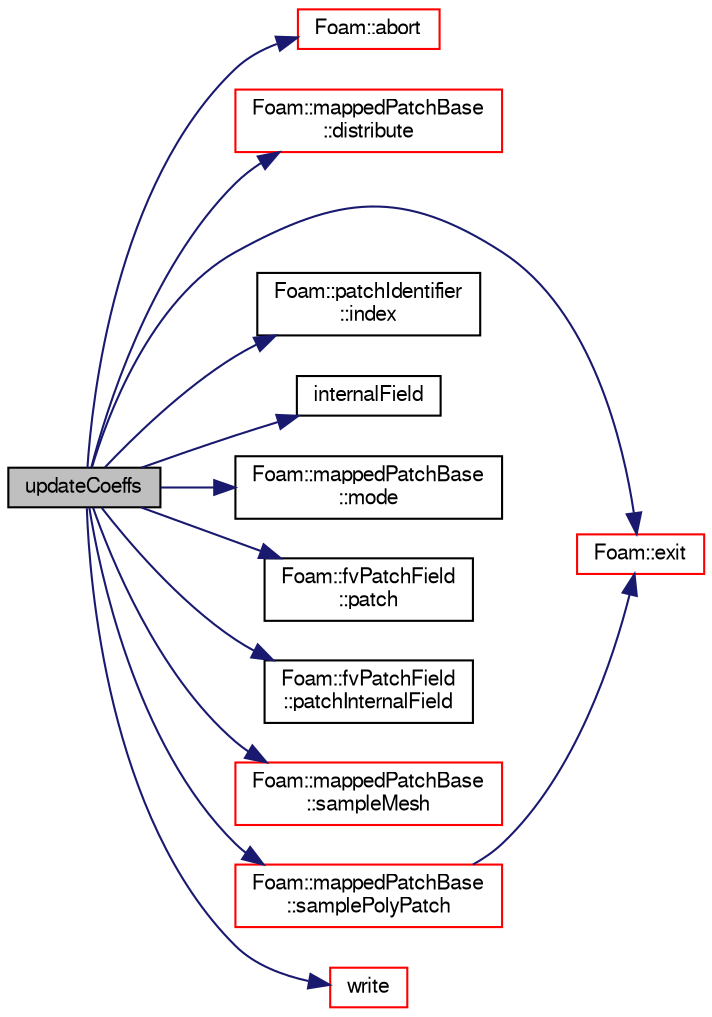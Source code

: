 digraph "updateCoeffs"
{
  bgcolor="transparent";
  edge [fontname="FreeSans",fontsize="10",labelfontname="FreeSans",labelfontsize="10"];
  node [fontname="FreeSans",fontsize="10",shape=record];
  rankdir="LR";
  Node483 [label="updateCoeffs",height=0.2,width=0.4,color="black", fillcolor="grey75", style="filled", fontcolor="black"];
  Node483 -> Node484 [color="midnightblue",fontsize="10",style="solid",fontname="FreeSans"];
  Node484 [label="Foam::abort",height=0.2,width=0.4,color="red",URL="$a21124.html#a447107a607d03e417307c203fa5fb44b"];
  Node483 -> Node527 [color="midnightblue",fontsize="10",style="solid",fontname="FreeSans"];
  Node527 [label="Foam::mappedPatchBase\l::distribute",height=0.2,width=0.4,color="red",URL="$a25094.html#abc1fef854aa7627739504e6f5408dd79",tooltip="Wrapper around map/interpolate data distribution. "];
  Node483 -> Node530 [color="midnightblue",fontsize="10",style="solid",fontname="FreeSans"];
  Node530 [label="Foam::exit",height=0.2,width=0.4,color="red",URL="$a21124.html#a06ca7250d8e89caf05243ec094843642"];
  Node483 -> Node827 [color="midnightblue",fontsize="10",style="solid",fontname="FreeSans"];
  Node827 [label="Foam::patchIdentifier\l::index",height=0.2,width=0.4,color="black",URL="$a27122.html#a4a438520bb14406481732edc13c119c7",tooltip="Return the index of this patch in the boundaryMesh. "];
  Node483 -> Node828 [color="midnightblue",fontsize="10",style="solid",fontname="FreeSans"];
  Node828 [label="internalField",height=0.2,width=0.4,color="black",URL="$a01253.html#a8ebe4b4fc9818c2626b9c98a7ef1a16a"];
  Node483 -> Node829 [color="midnightblue",fontsize="10",style="solid",fontname="FreeSans"];
  Node829 [label="Foam::mappedPatchBase\l::mode",height=0.2,width=0.4,color="black",URL="$a25094.html#a01c92e5d02d7a3b1b3bf93f7607bd6a8",tooltip="What to sample. "];
  Node483 -> Node830 [color="midnightblue",fontsize="10",style="solid",fontname="FreeSans"];
  Node830 [label="Foam::fvPatchField\l::patch",height=0.2,width=0.4,color="black",URL="$a22354.html#aca0923a4611f6166ffd8fa14d81864a4",tooltip="Return patch. "];
  Node483 -> Node831 [color="midnightblue",fontsize="10",style="solid",fontname="FreeSans"];
  Node831 [label="Foam::fvPatchField\l::patchInternalField",height=0.2,width=0.4,color="black",URL="$a22354.html#a3b74a67629ed67899295ec63e8f9ae84",tooltip="Return internal field next to patch as patch field. "];
  Node483 -> Node832 [color="midnightblue",fontsize="10",style="solid",fontname="FreeSans"];
  Node832 [label="Foam::mappedPatchBase\l::sampleMesh",height=0.2,width=0.4,color="red",URL="$a25094.html#a75f4352dcd205ea34f90ada907f95091",tooltip="Get the region mesh. "];
  Node483 -> Node905 [color="midnightblue",fontsize="10",style="solid",fontname="FreeSans"];
  Node905 [label="Foam::mappedPatchBase\l::samplePolyPatch",height=0.2,width=0.4,color="red",URL="$a25094.html#a8f81235fc833f4500edd224fb8ecd146",tooltip="Get the patch on the region. "];
  Node905 -> Node530 [color="midnightblue",fontsize="10",style="solid",fontname="FreeSans"];
  Node483 -> Node943 [color="midnightblue",fontsize="10",style="solid",fontname="FreeSans"];
  Node943 [label="write",height=0.2,width=0.4,color="red",URL="$a22166.html#a293fdfec8bdfbd5c3913ab4c9f3454ff",tooltip="Write. "];
}
